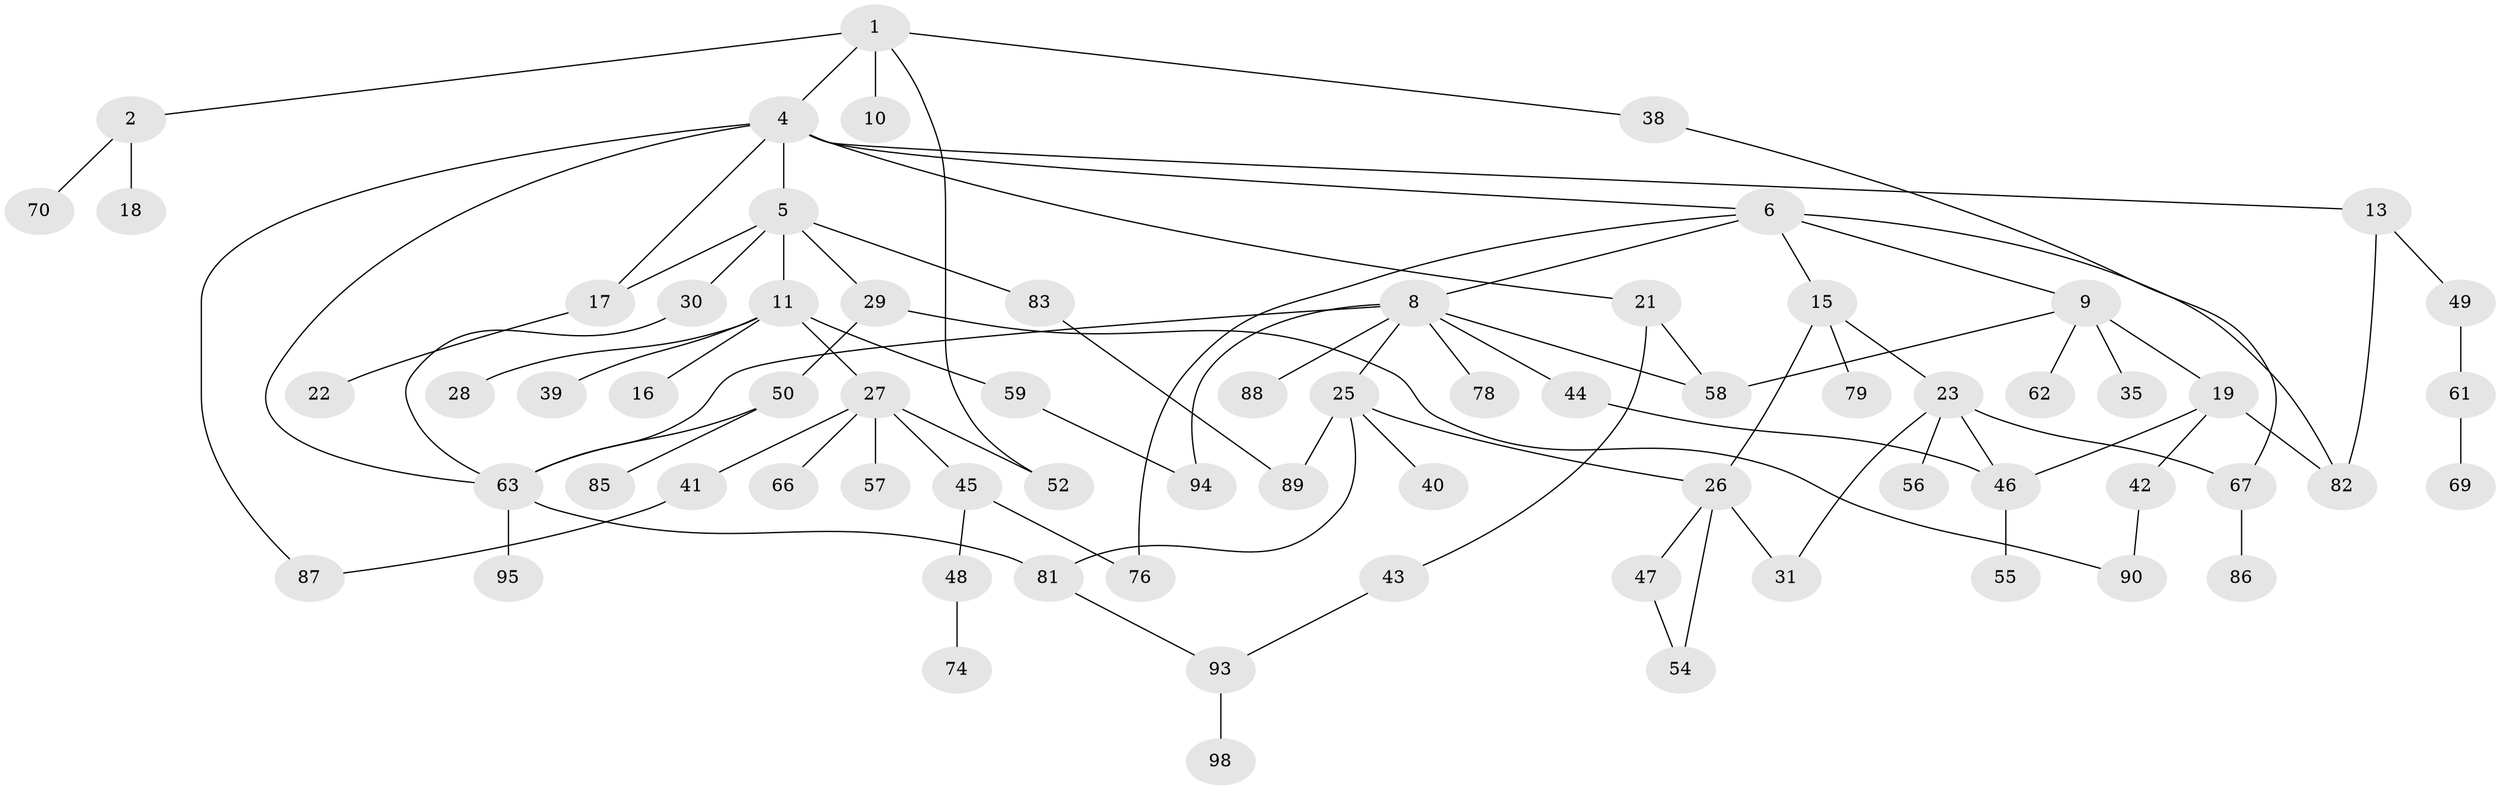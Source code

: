 // original degree distribution, {6: 0.02, 2: 0.31, 3: 0.23, 9: 0.01, 7: 0.02, 1: 0.29, 8: 0.01, 5: 0.03, 4: 0.08}
// Generated by graph-tools (version 1.1) at 2025/11/02/21/25 10:11:06]
// undirected, 70 vertices, 91 edges
graph export_dot {
graph [start="1"]
  node [color=gray90,style=filled];
  1 [super="+24"];
  2 [super="+3"];
  4 [super="+14"];
  5 [super="+32"];
  6 [super="+7"];
  8 [super="+60"];
  9 [super="+84"];
  10;
  11 [super="+12"];
  13 [super="+37"];
  15 [super="+20"];
  16 [super="+80"];
  17 [super="+34"];
  18;
  19 [super="+72"];
  21;
  22;
  23 [super="+92"];
  25 [super="+33"];
  26 [super="+53"];
  27 [super="+36"];
  28;
  29;
  30;
  31;
  35 [super="+73"];
  38;
  39;
  40;
  41 [super="+65"];
  42 [super="+64"];
  43 [super="+75"];
  44 [super="+100"];
  45 [super="+91"];
  46 [super="+97"];
  47;
  48;
  49;
  50 [super="+51"];
  52 [super="+96"];
  54 [super="+99"];
  55;
  56;
  57;
  58 [super="+77"];
  59 [super="+71"];
  61;
  62;
  63 [super="+68"];
  66;
  67;
  69;
  70;
  74;
  76;
  78;
  79;
  81;
  82;
  83;
  85;
  86;
  87;
  88;
  89;
  90;
  93;
  94;
  95;
  98;
  1 -- 2;
  1 -- 4;
  1 -- 10;
  1 -- 38;
  1 -- 52;
  2 -- 18;
  2 -- 70;
  4 -- 5;
  4 -- 6;
  4 -- 13 [weight=2];
  4 -- 17 [weight=2];
  4 -- 63;
  4 -- 21;
  4 -- 87;
  5 -- 11;
  5 -- 29;
  5 -- 30;
  5 -- 83;
  5 -- 17;
  6 -- 8;
  6 -- 9;
  6 -- 15;
  6 -- 76;
  6 -- 82;
  8 -- 25;
  8 -- 44;
  8 -- 78;
  8 -- 63;
  8 -- 94;
  8 -- 88;
  8 -- 58;
  9 -- 19;
  9 -- 35 [weight=2];
  9 -- 58;
  9 -- 62;
  11 -- 16;
  11 -- 28;
  11 -- 59 [weight=2];
  11 -- 27;
  11 -- 39;
  13 -- 49;
  13 -- 82;
  15 -- 26;
  15 -- 23;
  15 -- 79;
  17 -- 22;
  19 -- 42;
  19 -- 46;
  19 -- 82;
  21 -- 43;
  21 -- 58;
  23 -- 56;
  23 -- 67;
  23 -- 31;
  23 -- 46;
  25 -- 40;
  25 -- 81;
  25 -- 89;
  25 -- 26;
  26 -- 31;
  26 -- 47;
  26 -- 54;
  27 -- 45;
  27 -- 52;
  27 -- 41;
  27 -- 66;
  27 -- 57;
  29 -- 50;
  29 -- 90;
  30 -- 63;
  38 -- 67;
  41 -- 87;
  42 -- 90;
  43 -- 93;
  44 -- 46;
  45 -- 48;
  45 -- 76;
  46 -- 55;
  47 -- 54;
  48 -- 74;
  49 -- 61;
  50 -- 85;
  50 -- 63;
  59 -- 94;
  61 -- 69;
  63 -- 81;
  63 -- 95;
  67 -- 86;
  81 -- 93;
  83 -- 89;
  93 -- 98;
}
